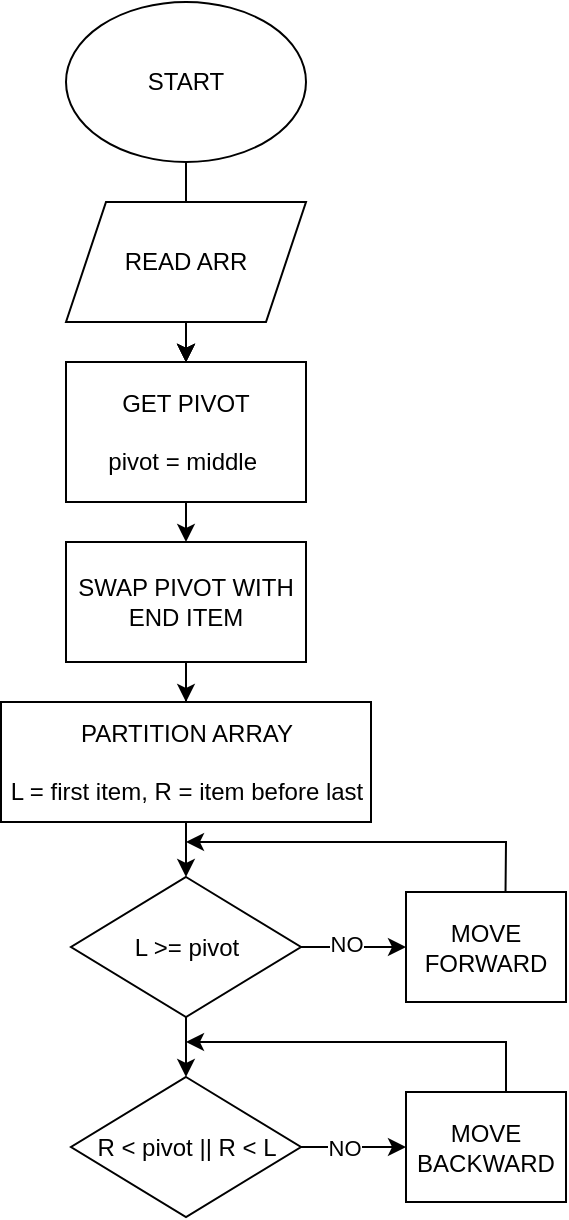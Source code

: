 <mxfile version="26.2.13">
  <diagram name="Page-1" id="UoapbvysSd5U1X-dZqaJ">
    <mxGraphModel dx="1407" dy="767" grid="1" gridSize="10" guides="1" tooltips="1" connect="1" arrows="1" fold="1" page="1" pageScale="1" pageWidth="850" pageHeight="1100" math="0" shadow="0">
      <root>
        <mxCell id="0" />
        <mxCell id="1" parent="0" />
        <mxCell id="QaG2V4MxwFGOFlUVcH84-4" value="" style="edgeStyle=orthogonalEdgeStyle;rounded=0;orthogonalLoop=1;jettySize=auto;html=1;" parent="1" source="QaG2V4MxwFGOFlUVcH84-1" target="QaG2V4MxwFGOFlUVcH84-3" edge="1">
          <mxGeometry relative="1" as="geometry" />
        </mxCell>
        <mxCell id="QaG2V4MxwFGOFlUVcH84-5" value="" style="edgeStyle=orthogonalEdgeStyle;rounded=0;orthogonalLoop=1;jettySize=auto;html=1;" parent="1" source="QaG2V4MxwFGOFlUVcH84-1" target="QaG2V4MxwFGOFlUVcH84-3" edge="1">
          <mxGeometry relative="1" as="geometry" />
        </mxCell>
        <mxCell id="QaG2V4MxwFGOFlUVcH84-7" value="" style="edgeStyle=orthogonalEdgeStyle;rounded=0;orthogonalLoop=1;jettySize=auto;html=1;" parent="1" source="QaG2V4MxwFGOFlUVcH84-1" target="QaG2V4MxwFGOFlUVcH84-3" edge="1">
          <mxGeometry relative="1" as="geometry" />
        </mxCell>
        <mxCell id="QaG2V4MxwFGOFlUVcH84-9" value="" style="edgeStyle=orthogonalEdgeStyle;rounded=0;orthogonalLoop=1;jettySize=auto;html=1;" parent="1" source="QaG2V4MxwFGOFlUVcH84-1" target="QaG2V4MxwFGOFlUVcH84-3" edge="1">
          <mxGeometry relative="1" as="geometry" />
        </mxCell>
        <mxCell id="QaG2V4MxwFGOFlUVcH84-1" value="START" style="ellipse;whiteSpace=wrap;html=1;" parent="1" vertex="1">
          <mxGeometry x="340" y="20" width="120" height="80" as="geometry" />
        </mxCell>
        <mxCell id="QaG2V4MxwFGOFlUVcH84-8" value="" style="edgeStyle=orthogonalEdgeStyle;rounded=0;orthogonalLoop=1;jettySize=auto;html=1;" parent="1" source="QaG2V4MxwFGOFlUVcH84-2" target="QaG2V4MxwFGOFlUVcH84-6" edge="1">
          <mxGeometry relative="1" as="geometry" />
        </mxCell>
        <mxCell id="QaG2V4MxwFGOFlUVcH84-2" value="READ ARR" style="shape=parallelogram;perimeter=parallelogramPerimeter;whiteSpace=wrap;html=1;fixedSize=1;" parent="1" vertex="1">
          <mxGeometry x="340" y="120" width="120" height="60" as="geometry" />
        </mxCell>
        <mxCell id="QaG2V4MxwFGOFlUVcH84-3" value="GET PIVOT&lt;div&gt;&lt;br&gt;&lt;div&gt;pivot = middle&amp;nbsp;&lt;/div&gt;&lt;/div&gt;" style="rounded=0;whiteSpace=wrap;html=1;" parent="1" vertex="1">
          <mxGeometry x="340" y="200" width="120" height="70" as="geometry" />
        </mxCell>
        <mxCell id="DJR24NLSc45UjhZxEUbC-2" value="" style="edgeStyle=orthogonalEdgeStyle;rounded=0;orthogonalLoop=1;jettySize=auto;html=1;" edge="1" parent="1" source="QaG2V4MxwFGOFlUVcH84-6" target="DJR24NLSc45UjhZxEUbC-1">
          <mxGeometry relative="1" as="geometry" />
        </mxCell>
        <mxCell id="QaG2V4MxwFGOFlUVcH84-6" value="SWAP PIVOT WITH END ITEM" style="rounded=0;whiteSpace=wrap;html=1;" parent="1" vertex="1">
          <mxGeometry x="340" y="290" width="120" height="60" as="geometry" />
        </mxCell>
        <mxCell id="DJR24NLSc45UjhZxEUbC-8" value="" style="edgeStyle=orthogonalEdgeStyle;rounded=0;orthogonalLoop=1;jettySize=auto;html=1;" edge="1" parent="1" source="DJR24NLSc45UjhZxEUbC-1" target="DJR24NLSc45UjhZxEUbC-3">
          <mxGeometry relative="1" as="geometry" />
        </mxCell>
        <mxCell id="DJR24NLSc45UjhZxEUbC-1" value="PARTITION ARRAY&lt;div&gt;&lt;br&gt;&lt;/div&gt;&lt;div&gt;L = first item, R = item before last&lt;/div&gt;" style="rounded=0;whiteSpace=wrap;html=1;" vertex="1" parent="1">
          <mxGeometry x="307.5" y="370" width="185" height="60" as="geometry" />
        </mxCell>
        <mxCell id="DJR24NLSc45UjhZxEUbC-26" value="" style="edgeStyle=orthogonalEdgeStyle;rounded=0;orthogonalLoop=1;jettySize=auto;html=1;" edge="1" parent="1" source="DJR24NLSc45UjhZxEUbC-3" target="DJR24NLSc45UjhZxEUbC-20">
          <mxGeometry relative="1" as="geometry" />
        </mxCell>
        <mxCell id="DJR24NLSc45UjhZxEUbC-3" value="L &amp;gt;= pivot" style="rhombus;whiteSpace=wrap;html=1;" vertex="1" parent="1">
          <mxGeometry x="342.5" y="457.5" width="115" height="70" as="geometry" />
        </mxCell>
        <mxCell id="DJR24NLSc45UjhZxEUbC-11" value="" style="edgeStyle=orthogonalEdgeStyle;rounded=0;orthogonalLoop=1;jettySize=auto;html=1;" edge="1" parent="1" source="DJR24NLSc45UjhZxEUbC-3" target="DJR24NLSc45UjhZxEUbC-10">
          <mxGeometry relative="1" as="geometry">
            <Array as="points">
              <mxPoint x="500" y="493" />
              <mxPoint x="500" y="493" />
            </Array>
          </mxGeometry>
        </mxCell>
        <mxCell id="DJR24NLSc45UjhZxEUbC-10" value="MOVE FORWARD" style="rounded=0;whiteSpace=wrap;html=1;" vertex="1" parent="1">
          <mxGeometry x="510" y="465" width="80" height="55" as="geometry" />
        </mxCell>
        <mxCell id="DJR24NLSc45UjhZxEUbC-15" value="" style="endArrow=classic;html=1;rounded=0;entryX=0.625;entryY=0.045;entryDx=0;entryDy=0;entryPerimeter=0;exitX=0.622;exitY=0;exitDx=0;exitDy=0;exitPerimeter=0;" edge="1" parent="1" source="DJR24NLSc45UjhZxEUbC-10">
          <mxGeometry width="50" height="50" relative="1" as="geometry">
            <mxPoint x="560" y="450" as="sourcePoint" />
            <mxPoint x="400" y="440" as="targetPoint" />
            <Array as="points">
              <mxPoint x="560" y="440" />
            </Array>
          </mxGeometry>
        </mxCell>
        <mxCell id="DJR24NLSc45UjhZxEUbC-20" value="R &amp;lt; pivot || R &amp;lt; L" style="rhombus;whiteSpace=wrap;html=1;" vertex="1" parent="1">
          <mxGeometry x="342.5" y="557.5" width="115" height="70" as="geometry" />
        </mxCell>
        <mxCell id="DJR24NLSc45UjhZxEUbC-27" value="" style="edgeStyle=orthogonalEdgeStyle;rounded=0;orthogonalLoop=1;jettySize=auto;html=1;" edge="1" parent="1" source="DJR24NLSc45UjhZxEUbC-20" target="DJR24NLSc45UjhZxEUbC-23">
          <mxGeometry relative="1" as="geometry" />
        </mxCell>
        <mxCell id="DJR24NLSc45UjhZxEUbC-30" value="NO" style="edgeLabel;html=1;align=center;verticalAlign=middle;resizable=0;points=[];" vertex="1" connectable="0" parent="DJR24NLSc45UjhZxEUbC-27">
          <mxGeometry x="-0.207" y="-2" relative="1" as="geometry">
            <mxPoint y="-2" as="offset" />
          </mxGeometry>
        </mxCell>
        <mxCell id="DJR24NLSc45UjhZxEUbC-31" value="NO" style="edgeLabel;html=1;align=center;verticalAlign=middle;resizable=0;points=[];" vertex="1" connectable="0" parent="DJR24NLSc45UjhZxEUbC-27">
          <mxGeometry x="-0.207" y="-2" relative="1" as="geometry">
            <mxPoint x="1" y="-104" as="offset" />
          </mxGeometry>
        </mxCell>
        <mxCell id="DJR24NLSc45UjhZxEUbC-23" value="MOVE BACKWARD" style="rounded=0;whiteSpace=wrap;html=1;" vertex="1" parent="1">
          <mxGeometry x="510" y="565" width="80" height="55" as="geometry" />
        </mxCell>
        <mxCell id="DJR24NLSc45UjhZxEUbC-29" value="" style="endArrow=classic;html=1;rounded=0;entryX=0.625;entryY=0.045;entryDx=0;entryDy=0;entryPerimeter=0;exitX=0.622;exitY=0;exitDx=0;exitDy=0;exitPerimeter=0;" edge="1" parent="1">
          <mxGeometry width="50" height="50" relative="1" as="geometry">
            <mxPoint x="560" y="565" as="sourcePoint" />
            <mxPoint x="400" y="540" as="targetPoint" />
            <Array as="points">
              <mxPoint x="560" y="540" />
            </Array>
          </mxGeometry>
        </mxCell>
      </root>
    </mxGraphModel>
  </diagram>
</mxfile>
